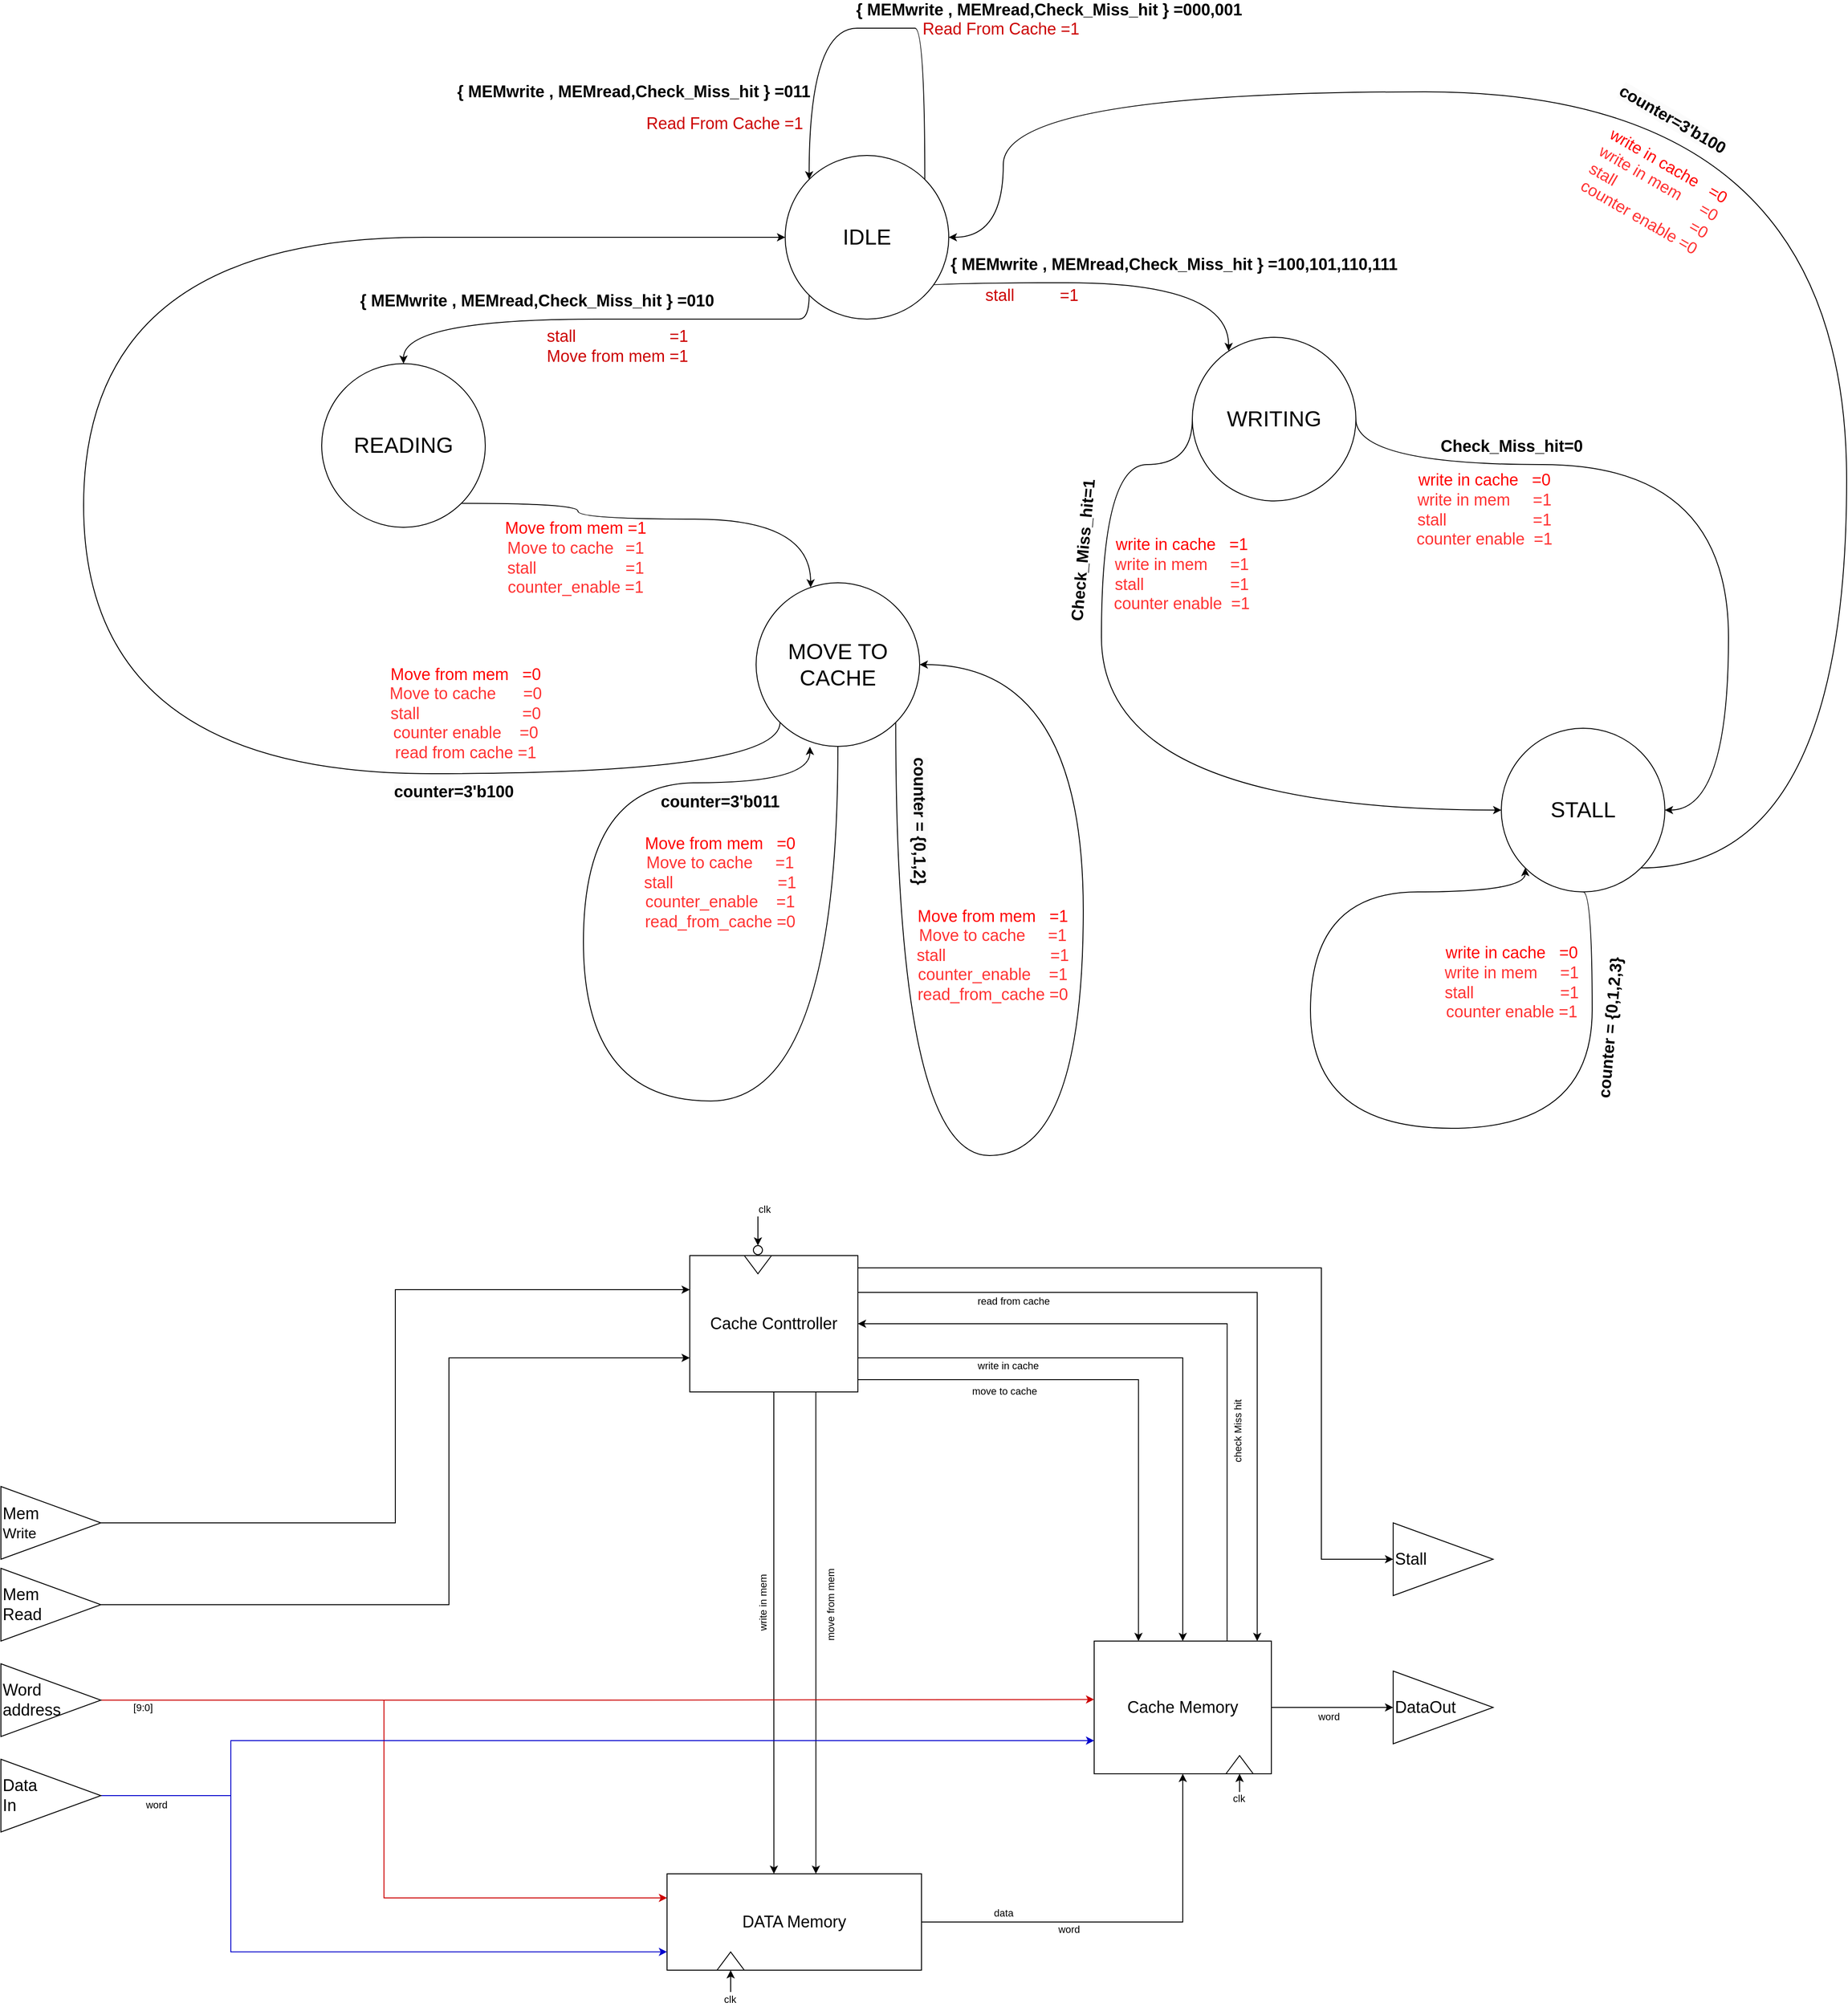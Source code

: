 <mxfile version="21.7.2" type="device">
  <diagram name="Page-1" id="LefBdM6WiPvveyOigxfl">
    <mxGraphModel dx="3130" dy="4372" grid="1" gridSize="10" guides="1" tooltips="1" connect="1" arrows="1" fold="1" page="1" pageScale="1" pageWidth="850" pageHeight="1100" math="0" shadow="0">
      <root>
        <mxCell id="0" />
        <mxCell id="1" parent="0" />
        <mxCell id="H-Z6jA3pW8PZsGEh_Skr-38" style="edgeStyle=orthogonalEdgeStyle;rounded=0;orthogonalLoop=1;jettySize=auto;html=1;entryX=0.42;entryY=0;entryDx=0;entryDy=0;entryPerimeter=0;" parent="1" source="2NwLGLV-bCFOCfCnMblr-1" target="2NwLGLV-bCFOCfCnMblr-2" edge="1">
          <mxGeometry relative="1" as="geometry">
            <Array as="points" />
          </mxGeometry>
        </mxCell>
        <mxCell id="H-Z6jA3pW8PZsGEh_Skr-39" value="write in mem" style="edgeLabel;html=1;align=center;verticalAlign=middle;resizable=0;points=[];rotation=-90;" parent="H-Z6jA3pW8PZsGEh_Skr-38" vertex="1" connectable="0">
          <mxGeometry x="-0.119" y="-4" relative="1" as="geometry">
            <mxPoint x="-8" y="-1" as="offset" />
          </mxGeometry>
        </mxCell>
        <mxCell id="H-Z6jA3pW8PZsGEh_Skr-40" style="edgeStyle=orthogonalEdgeStyle;rounded=0;orthogonalLoop=1;jettySize=auto;html=1;exitX=1;exitY=0.75;exitDx=0;exitDy=0;entryX=0.5;entryY=0;entryDx=0;entryDy=0;" parent="1" source="2NwLGLV-bCFOCfCnMblr-1" target="2NwLGLV-bCFOCfCnMblr-3" edge="1">
          <mxGeometry relative="1" as="geometry">
            <Array as="points">
              <mxPoint x="648" y="282" />
            </Array>
          </mxGeometry>
        </mxCell>
        <mxCell id="H-Z6jA3pW8PZsGEh_Skr-42" value="write in cache" style="edgeLabel;html=1;align=center;verticalAlign=middle;resizable=0;points=[];" parent="H-Z6jA3pW8PZsGEh_Skr-40" vertex="1" connectable="0">
          <mxGeometry x="-0.508" y="-2" relative="1" as="geometry">
            <mxPoint y="6" as="offset" />
          </mxGeometry>
        </mxCell>
        <mxCell id="H-Z6jA3pW8PZsGEh_Skr-44" style="edgeStyle=orthogonalEdgeStyle;rounded=0;orthogonalLoop=1;jettySize=auto;html=1;exitX=0.75;exitY=1;exitDx=0;exitDy=0;" parent="1" source="2NwLGLV-bCFOCfCnMblr-1" target="2NwLGLV-bCFOCfCnMblr-2" edge="1">
          <mxGeometry relative="1" as="geometry">
            <Array as="points">
              <mxPoint x="244" y="720" />
              <mxPoint x="244" y="720" />
            </Array>
          </mxGeometry>
        </mxCell>
        <mxCell id="H-Z6jA3pW8PZsGEh_Skr-45" value="move from mem" style="edgeLabel;html=1;align=center;verticalAlign=middle;resizable=0;points=[];rotation=-90;" parent="H-Z6jA3pW8PZsGEh_Skr-44" vertex="1" connectable="0">
          <mxGeometry x="-0.248" y="1" relative="1" as="geometry">
            <mxPoint x="15" y="35" as="offset" />
          </mxGeometry>
        </mxCell>
        <mxCell id="H-Z6jA3pW8PZsGEh_Skr-47" style="edgeStyle=orthogonalEdgeStyle;rounded=0;orthogonalLoop=1;jettySize=auto;html=1;exitX=1;exitY=0.91;exitDx=0;exitDy=0;exitPerimeter=0;entryX=0.25;entryY=0;entryDx=0;entryDy=0;" parent="1" source="2NwLGLV-bCFOCfCnMblr-1" target="2NwLGLV-bCFOCfCnMblr-3" edge="1">
          <mxGeometry relative="1" as="geometry" />
        </mxCell>
        <mxCell id="H-Z6jA3pW8PZsGEh_Skr-48" value="move to cache" style="edgeLabel;html=1;align=center;verticalAlign=middle;resizable=0;points=[];" parent="H-Z6jA3pW8PZsGEh_Skr-47" vertex="1" connectable="0">
          <mxGeometry x="-0.284" y="6" relative="1" as="geometry">
            <mxPoint x="-53" y="18" as="offset" />
          </mxGeometry>
        </mxCell>
        <mxCell id="H-Z6jA3pW8PZsGEh_Skr-51" style="edgeStyle=orthogonalEdgeStyle;rounded=0;orthogonalLoop=1;jettySize=auto;html=1;exitX=1;exitY=0.09;exitDx=0;exitDy=0;exitPerimeter=0;entryX=0;entryY=0.5;entryDx=0;entryDy=0;" parent="1" source="2NwLGLV-bCFOCfCnMblr-1" target="2NwLGLV-bCFOCfCnMblr-12" edge="1">
          <mxGeometry relative="1" as="geometry">
            <Array as="points">
              <mxPoint x="800" y="183" />
              <mxPoint x="800" y="504" />
            </Array>
          </mxGeometry>
        </mxCell>
        <mxCell id="H-Z6jA3pW8PZsGEh_Skr-52" style="edgeStyle=orthogonalEdgeStyle;rounded=0;orthogonalLoop=1;jettySize=auto;html=1;exitX=1;exitY=0.27;exitDx=0;exitDy=0;exitPerimeter=0;entryX=0.92;entryY=0;entryDx=0;entryDy=0;entryPerimeter=0;" parent="1" source="2NwLGLV-bCFOCfCnMblr-1" target="2NwLGLV-bCFOCfCnMblr-3" edge="1">
          <mxGeometry relative="1" as="geometry" />
        </mxCell>
        <mxCell id="H-Z6jA3pW8PZsGEh_Skr-53" value="read from cache" style="edgeLabel;html=1;align=center;verticalAlign=middle;resizable=0;points=[];" parent="H-Z6jA3pW8PZsGEh_Skr-52" vertex="1" connectable="0">
          <mxGeometry x="0.433" y="-2" relative="1" as="geometry">
            <mxPoint x="-267" y="-141" as="offset" />
          </mxGeometry>
        </mxCell>
        <mxCell id="2NwLGLV-bCFOCfCnMblr-1" value="&lt;font style=&quot;font-size: 18px;&quot;&gt;Cache Conttroller&lt;/font&gt;" style="rounded=0;whiteSpace=wrap;html=1;points=[[0,0,0,0,0],[0,0.25,0,0,0],[0,0.5,0,0,0],[0,0.75,0,0,0],[0,1,0,0,0],[0.25,0,0,0,0],[0.25,1,0,0,0],[0.5,0,0,0,0],[0.5,1,0,0,0],[0.75,0,0,0,0],[0.75,1,0,0,0],[1,0,0,0,0],[1,0.09,0,0,0],[1,0.18,0,0,0],[1,0.25,0,0,0],[1,0.27,0,0,0],[1,0.36,0,0,0],[1,0.45,0,0,0],[1,0.5,0,0,0],[1,0.55,0,0,0],[1,0.64,0,0,0],[1,0.73,0,0,0],[1,0.75,0,0,0],[1,0.82,0,0,0],[1,0.91,0,0,0],[1,1,0,0,0]];" parent="1" vertex="1">
          <mxGeometry x="105" y="170" width="185" height="150" as="geometry" />
        </mxCell>
        <mxCell id="H-Z6jA3pW8PZsGEh_Skr-56" style="edgeStyle=orthogonalEdgeStyle;rounded=0;orthogonalLoop=1;jettySize=auto;html=1;exitX=1;exitY=0.5;exitDx=0;exitDy=0;exitPerimeter=0;entryX=0.5;entryY=1;entryDx=0;entryDy=0;entryPerimeter=0;" parent="1" source="2NwLGLV-bCFOCfCnMblr-2" target="2NwLGLV-bCFOCfCnMblr-3" edge="1">
          <mxGeometry relative="1" as="geometry" />
        </mxCell>
        <mxCell id="H-Z6jA3pW8PZsGEh_Skr-57" value="data" style="edgeLabel;html=1;align=center;verticalAlign=middle;resizable=0;points=[];" parent="H-Z6jA3pW8PZsGEh_Skr-56" vertex="1" connectable="0">
          <mxGeometry x="-0.597" y="2" relative="1" as="geometry">
            <mxPoint x="-1" y="-8" as="offset" />
          </mxGeometry>
        </mxCell>
        <mxCell id="H-Z6jA3pW8PZsGEh_Skr-76" value="word" style="edgeLabel;html=1;align=center;verticalAlign=middle;resizable=0;points=[];" parent="H-Z6jA3pW8PZsGEh_Skr-56" vertex="1" connectable="0">
          <mxGeometry x="-0.283" y="-3" relative="1" as="geometry">
            <mxPoint y="5" as="offset" />
          </mxGeometry>
        </mxCell>
        <mxCell id="2NwLGLV-bCFOCfCnMblr-2" value="&lt;font style=&quot;font-size: 18px;&quot;&gt;DATA Memory&lt;/font&gt;" style="rounded=0;whiteSpace=wrap;html=1;points=[[0,0,0,0,0],[0,0.06,0,0,0],[0,0.13,0,0,0],[0,0.19,0,0,0],[0,0.25,0,0,0],[0,0.31,0,0,0],[0,0.38,0,0,0],[0,0.44,0,0,0],[0,0.5,0,0,0],[0,0.56,0,0,0],[0,0.63,0,0,0],[0,0.69,0,0,0],[0,0.75,0,0,0],[0,0.81,0,0,0],[0,0.88,0,0,0],[0,0.94,0,0,0],[0,1,0,0,0],[0.09,0,0,0,0],[0.18,0,0,0,0],[0.25,0,0,0,0],[0.25,1,0,0,0],[0.27,0,0,0,0],[0.36,0,0,0,0],[0.45,0,0,0,0],[0.5,0,0,0,0],[0.5,1,0,0,0],[0.55,0,0,0,0],[0.64,0,0,0,0],[0.73,0,0,0,0],[0.75,0,0,0,0],[0.75,1,0,0,0],[0.82,0,0,0,0],[0.91,0,0,0,0],[1,0,0,0,0],[1,0.25,0,0,0],[1,0.5,0,0,0],[1,0.75,0,0,0],[1,1,0,0,0]];" parent="1" vertex="1">
          <mxGeometry x="80" y="850" width="280" height="106" as="geometry" />
        </mxCell>
        <mxCell id="2NwLGLV-bCFOCfCnMblr-33" style="edgeStyle=orthogonalEdgeStyle;rounded=0;orthogonalLoop=1;jettySize=auto;html=1;exitX=1;exitY=0.5;exitDx=0;exitDy=0;entryX=0;entryY=0.5;entryDx=0;entryDy=0;" parent="1" source="2NwLGLV-bCFOCfCnMblr-3" target="2NwLGLV-bCFOCfCnMblr-13" edge="1">
          <mxGeometry relative="1" as="geometry" />
        </mxCell>
        <mxCell id="T7WDUp6mdDWkj8Ut7TM1-8" value="word" style="edgeLabel;html=1;align=center;verticalAlign=middle;resizable=0;points=[];" parent="2NwLGLV-bCFOCfCnMblr-33" vertex="1" connectable="0">
          <mxGeometry x="-0.489" y="-6" relative="1" as="geometry">
            <mxPoint x="29" y="4" as="offset" />
          </mxGeometry>
        </mxCell>
        <mxCell id="H-Z6jA3pW8PZsGEh_Skr-36" style="edgeStyle=orthogonalEdgeStyle;rounded=0;orthogonalLoop=1;jettySize=auto;html=1;exitX=0.75;exitY=0;exitDx=0;exitDy=0;entryX=1;entryY=0.5;entryDx=0;entryDy=0;" parent="1" source="2NwLGLV-bCFOCfCnMblr-3" target="2NwLGLV-bCFOCfCnMblr-1" edge="1">
          <mxGeometry relative="1" as="geometry" />
        </mxCell>
        <mxCell id="H-Z6jA3pW8PZsGEh_Skr-37" value="check Miss hit" style="edgeLabel;html=1;align=center;verticalAlign=middle;resizable=0;points=[];rotation=-90;" parent="H-Z6jA3pW8PZsGEh_Skr-36" vertex="1" connectable="0">
          <mxGeometry x="-0.393" relative="1" as="geometry">
            <mxPoint x="11" y="-1" as="offset" />
          </mxGeometry>
        </mxCell>
        <mxCell id="2NwLGLV-bCFOCfCnMblr-3" value="&lt;font style=&quot;font-size: 18px;&quot;&gt;Cache Memory&lt;/font&gt;" style="rounded=0;whiteSpace=wrap;html=1;points=[[0,0,0,0,0],[0,0.06,0,0,0],[0,0.13,0,0,0],[0,0.19,0,0,0],[0,0.25,0,0,0],[0,0.31,0,0,0],[0,0.38,0,0,0],[0,0.44,0,0,0],[0,0.5,0,0,0],[0,0.56,0,0,0],[0,0.63,0,0,0],[0,0.69,0,0,0],[0,0.75,0,0,0],[0,0.81,0,0,0],[0,0.88,0,0,0],[0,0.94,0,0,0],[0,1,0,0,0],[0.08,0,0,0,0],[0.17,0,0,0,0],[0.25,0,0,0,0],[0.25,1,0,0,0],[0.33,0,0,0,0],[0.42,0,0,0,0],[0.5,0,0,0,0],[0.5,1,0,0,0],[0.58,0,0,0,0],[0.67,0,0,0,0],[0.75,0,0,0,0],[0.75,1,0,0,0],[0.83,0,0,0,0],[0.92,0,0,0,0],[1,0,0,0,0],[1,0.25,0,0,0],[1,0.5,0,0,0],[1,0.75,0,0,0],[1,1,0,0,0]];" parent="1" vertex="1">
          <mxGeometry x="550" y="594" width="195" height="146" as="geometry" />
        </mxCell>
        <mxCell id="H-Z6jA3pW8PZsGEh_Skr-55" style="edgeStyle=orthogonalEdgeStyle;rounded=0;orthogonalLoop=1;jettySize=auto;html=1;entryX=0;entryY=0.44;entryDx=0;entryDy=0;entryPerimeter=0;fillColor=#f8cecc;strokeColor=#CC0000;" parent="1" source="2NwLGLV-bCFOCfCnMblr-6" target="2NwLGLV-bCFOCfCnMblr-3" edge="1">
          <mxGeometry relative="1" as="geometry" />
        </mxCell>
        <mxCell id="H-Z6jA3pW8PZsGEh_Skr-61" style="edgeStyle=orthogonalEdgeStyle;rounded=0;orthogonalLoop=1;jettySize=auto;html=1;exitX=1;exitY=0.5;exitDx=0;exitDy=0;entryX=0;entryY=0.25;entryDx=0;entryDy=0;entryPerimeter=0;fillColor=#f8cecc;strokeColor=#CC0000;" parent="1" source="2NwLGLV-bCFOCfCnMblr-6" target="2NwLGLV-bCFOCfCnMblr-2" edge="1">
          <mxGeometry relative="1" as="geometry" />
        </mxCell>
        <mxCell id="H-Z6jA3pW8PZsGEh_Skr-78" value="[9:0]" style="edgeLabel;html=1;align=center;verticalAlign=middle;resizable=0;points=[];" parent="H-Z6jA3pW8PZsGEh_Skr-61" vertex="1" connectable="0">
          <mxGeometry x="-0.891" y="-6" relative="1" as="geometry">
            <mxPoint y="2" as="offset" />
          </mxGeometry>
        </mxCell>
        <mxCell id="2NwLGLV-bCFOCfCnMblr-6" value="&lt;font style=&quot;font-size: 18px;&quot;&gt;Word&amp;nbsp;&lt;br&gt;address&lt;/font&gt;" style="triangle;whiteSpace=wrap;html=1;align=left;" parent="1" vertex="1">
          <mxGeometry x="-653" y="619" width="110" height="80" as="geometry" />
        </mxCell>
        <mxCell id="H-Z6jA3pW8PZsGEh_Skr-41" style="edgeStyle=orthogonalEdgeStyle;rounded=0;orthogonalLoop=1;jettySize=auto;html=1;exitX=1;exitY=0.5;exitDx=0;exitDy=0;entryX=0;entryY=0.75;entryDx=0;entryDy=0;" parent="1" source="2NwLGLV-bCFOCfCnMblr-8" target="2NwLGLV-bCFOCfCnMblr-1" edge="1">
          <mxGeometry relative="1" as="geometry">
            <Array as="points">
              <mxPoint x="-160" y="554" />
              <mxPoint x="-160" y="282" />
            </Array>
          </mxGeometry>
        </mxCell>
        <mxCell id="2NwLGLV-bCFOCfCnMblr-8" value="&lt;font style=&quot;font-size: 18px;&quot;&gt;Mem&amp;nbsp;&lt;br&gt;Read&lt;/font&gt;" style="triangle;whiteSpace=wrap;html=1;align=left;" parent="1" vertex="1">
          <mxGeometry x="-653" y="514" width="110" height="80" as="geometry" />
        </mxCell>
        <mxCell id="2NwLGLV-bCFOCfCnMblr-14" style="edgeStyle=orthogonalEdgeStyle;rounded=0;orthogonalLoop=1;jettySize=auto;html=1;exitX=1;exitY=0.5;exitDx=0;exitDy=0;entryX=0;entryY=0.25;entryDx=0;entryDy=0;" parent="1" source="2NwLGLV-bCFOCfCnMblr-9" target="2NwLGLV-bCFOCfCnMblr-1" edge="1">
          <mxGeometry relative="1" as="geometry" />
        </mxCell>
        <mxCell id="2NwLGLV-bCFOCfCnMblr-9" value="&lt;div style=&quot;&quot;&gt;&lt;span style=&quot;background-color: initial;&quot;&gt;&lt;font style=&quot;font-size: 18px;&quot;&gt;Mem&lt;/font&gt;&lt;/span&gt;&lt;/div&gt;&lt;div style=&quot;&quot;&gt;&lt;span style=&quot;background-color: initial;&quot;&gt;&lt;font size=&quot;3&quot;&gt;Write&lt;/font&gt;&lt;/span&gt;&lt;/div&gt;" style="triangle;whiteSpace=wrap;html=1;align=left;" parent="1" vertex="1">
          <mxGeometry x="-653" y="424" width="110" height="80" as="geometry" />
        </mxCell>
        <mxCell id="H-Z6jA3pW8PZsGEh_Skr-58" style="edgeStyle=orthogonalEdgeStyle;rounded=0;orthogonalLoop=1;jettySize=auto;html=1;entryX=0;entryY=0.75;entryDx=0;entryDy=0;entryPerimeter=0;fillColor=#dae8fc;strokeColor=#0000CC;" parent="1" source="2NwLGLV-bCFOCfCnMblr-11" target="2NwLGLV-bCFOCfCnMblr-3" edge="1">
          <mxGeometry relative="1" as="geometry">
            <Array as="points">
              <mxPoint x="-400" y="764" />
              <mxPoint x="-400" y="704" />
            </Array>
          </mxGeometry>
        </mxCell>
        <mxCell id="H-Z6jA3pW8PZsGEh_Skr-62" style="edgeStyle=orthogonalEdgeStyle;rounded=0;orthogonalLoop=1;jettySize=auto;html=1;entryX=0;entryY=0.81;entryDx=0;entryDy=0;entryPerimeter=0;fillColor=#dae8fc;strokeColor=#0000CC;" parent="1" source="2NwLGLV-bCFOCfCnMblr-11" target="2NwLGLV-bCFOCfCnMblr-2" edge="1">
          <mxGeometry relative="1" as="geometry">
            <Array as="points">
              <mxPoint x="-400" y="764" />
              <mxPoint x="-400" y="936" />
            </Array>
          </mxGeometry>
        </mxCell>
        <mxCell id="H-Z6jA3pW8PZsGEh_Skr-77" value="word" style="edgeLabel;html=1;align=center;verticalAlign=middle;resizable=0;points=[];" parent="H-Z6jA3pW8PZsGEh_Skr-62" vertex="1" connectable="0">
          <mxGeometry x="-0.848" y="-1" relative="1" as="geometry">
            <mxPoint y="9" as="offset" />
          </mxGeometry>
        </mxCell>
        <mxCell id="2NwLGLV-bCFOCfCnMblr-11" value="&lt;font style=&quot;font-size: 18px;&quot;&gt;Data&amp;nbsp;&lt;br&gt;In&lt;/font&gt;" style="triangle;whiteSpace=wrap;html=1;align=left;" parent="1" vertex="1">
          <mxGeometry x="-653" y="724" width="110" height="80" as="geometry" />
        </mxCell>
        <mxCell id="2NwLGLV-bCFOCfCnMblr-12" value="&lt;font style=&quot;font-size: 18px;&quot;&gt;Stall&lt;/font&gt;" style="triangle;whiteSpace=wrap;html=1;align=left;" parent="1" vertex="1">
          <mxGeometry x="879" y="464" width="110" height="80" as="geometry" />
        </mxCell>
        <mxCell id="2NwLGLV-bCFOCfCnMblr-13" value="&lt;font style=&quot;font-size: 18px;&quot;&gt;DataOut&lt;/font&gt;" style="triangle;whiteSpace=wrap;html=1;align=left;" parent="1" vertex="1">
          <mxGeometry x="879" y="627" width="110" height="80" as="geometry" />
        </mxCell>
        <mxCell id="T7WDUp6mdDWkj8Ut7TM1-23" style="edgeStyle=orthogonalEdgeStyle;rounded=0;orthogonalLoop=1;jettySize=auto;html=1;exitX=0;exitY=1;exitDx=0;exitDy=0;entryX=0.5;entryY=0;entryDx=0;entryDy=0;curved=1;" parent="1" source="T7WDUp6mdDWkj8Ut7TM1-10" target="T7WDUp6mdDWkj8Ut7TM1-22" edge="1">
          <mxGeometry relative="1" as="geometry">
            <Array as="points">
              <mxPoint x="214" y="-860" />
              <mxPoint x="-82" y="-860" />
            </Array>
          </mxGeometry>
        </mxCell>
        <mxCell id="T7WDUp6mdDWkj8Ut7TM1-25" value="&lt;b style=&quot;border-color: var(--border-color); font-size: 18px;&quot;&gt;{ MEMwrite , MEMread,Check_Miss_hit } =010&amp;nbsp;&lt;/b&gt;" style="edgeLabel;html=1;align=center;verticalAlign=middle;resizable=0;points=[];" parent="T7WDUp6mdDWkj8Ut7TM1-23" vertex="1" connectable="0">
          <mxGeometry x="-0.219" y="-4" relative="1" as="geometry">
            <mxPoint x="-121" y="-16" as="offset" />
          </mxGeometry>
        </mxCell>
        <mxCell id="wWofYQ27dp7L5zLPQfvd-6" value="&lt;font style=&quot;font-size: 18px;&quot; color=&quot;#cc0000&quot;&gt;&lt;font style=&quot;font-size: 18px;&quot;&gt;stall&lt;span style=&quot;border-color: var(--border-color);&quot;&gt;&lt;span style=&quot;&quot;&gt;&amp;nbsp;&lt;span style=&quot;white-space: pre;&quot;&gt;&#x9;&lt;span style=&quot;white-space: pre;&quot;&gt;&#x9;&lt;/span&gt;&lt;/span&gt;&amp;nbsp;&lt;/span&gt;&lt;/span&gt;&lt;span style=&quot;border-color: var(--border-color);&quot;&gt;&lt;span style=&quot;&quot;&gt;&amp;nbsp;&amp;nbsp;&amp;nbsp;&amp;nbsp;&lt;/span&gt;&lt;/span&gt;&lt;span style=&quot;border-color: var(--border-color);&quot;&gt;&lt;span style=&quot;&quot;&gt;&amp;nbsp;&amp;nbsp;&amp;nbsp;&amp;nbsp;&lt;/span&gt;&lt;/span&gt;&amp;nbsp; =1&lt;br&gt;&lt;/font&gt;Move from mem =1&lt;/font&gt;" style="edgeLabel;html=1;align=center;verticalAlign=middle;resizable=0;points=[];" vertex="1" connectable="0" parent="T7WDUp6mdDWkj8Ut7TM1-23">
          <mxGeometry x="-0.025" y="3" relative="1" as="geometry">
            <mxPoint x="16" y="27" as="offset" />
          </mxGeometry>
        </mxCell>
        <mxCell id="T7WDUp6mdDWkj8Ut7TM1-24" style="edgeStyle=orthogonalEdgeStyle;rounded=0;orthogonalLoop=1;jettySize=auto;html=1;exitX=1;exitY=1;exitDx=0;exitDy=0;curved=1;" parent="1" source="T7WDUp6mdDWkj8Ut7TM1-10" target="T7WDUp6mdDWkj8Ut7TM1-18" edge="1">
          <mxGeometry relative="1" as="geometry">
            <Array as="points">
              <mxPoint x="342" y="-900" />
              <mxPoint x="698" y="-900" />
            </Array>
          </mxGeometry>
        </mxCell>
        <mxCell id="T7WDUp6mdDWkj8Ut7TM1-26" value="&lt;b style=&quot;border-color: var(--border-color); font-size: 18px;&quot;&gt;{ MEMwrite , MEMread,Check_Miss_hit } =100,101,110,111&amp;nbsp;&lt;/b&gt;" style="edgeLabel;html=1;align=center;verticalAlign=middle;resizable=0;points=[];" parent="T7WDUp6mdDWkj8Ut7TM1-24" vertex="1" connectable="0">
          <mxGeometry x="-0.739" y="2" relative="1" as="geometry">
            <mxPoint x="272" y="-18" as="offset" />
          </mxGeometry>
        </mxCell>
        <mxCell id="wWofYQ27dp7L5zLPQfvd-7" value="&lt;font style=&quot;border-color: var(--border-color); color: rgb(204, 0, 0); font-size: 18px;&quot;&gt;stall&lt;span style=&quot;border-color: var(--border-color);&quot;&gt;&lt;/span&gt;&lt;span style=&quot;border-color: var(--border-color);&quot;&gt;&lt;span style=&quot;border-color: var(--border-color);&quot;&gt;&amp;nbsp;&amp;nbsp;&amp;nbsp;&amp;nbsp;&lt;/span&gt;&lt;/span&gt;&lt;span style=&quot;border-color: var(--border-color);&quot;&gt;&lt;span style=&quot;border-color: var(--border-color);&quot;&gt;&amp;nbsp;&amp;nbsp;&amp;nbsp;&amp;nbsp;&lt;/span&gt;&lt;/span&gt;&amp;nbsp; =1&lt;br style=&quot;border-color: var(--border-color);&quot;&gt;&lt;/font&gt;" style="edgeLabel;html=1;align=center;verticalAlign=middle;resizable=0;points=[];" vertex="1" connectable="0" parent="T7WDUp6mdDWkj8Ut7TM1-24">
          <mxGeometry x="-0.295" y="-1" relative="1" as="geometry">
            <mxPoint x="9" y="13" as="offset" />
          </mxGeometry>
        </mxCell>
        <mxCell id="T7WDUp6mdDWkj8Ut7TM1-10" value="&lt;font style=&quot;font-size: 24px;&quot;&gt;IDLE&lt;/font&gt;" style="ellipse;whiteSpace=wrap;html=1;aspect=fixed;" parent="1" vertex="1">
          <mxGeometry x="210" y="-1040" width="180" height="180" as="geometry" />
        </mxCell>
        <mxCell id="H-Z6jA3pW8PZsGEh_Skr-22" style="edgeStyle=orthogonalEdgeStyle;rounded=0;orthogonalLoop=1;jettySize=auto;html=1;exitX=0;exitY=0.5;exitDx=0;exitDy=0;entryX=0;entryY=0.5;entryDx=0;entryDy=0;curved=1;" parent="1" source="T7WDUp6mdDWkj8Ut7TM1-18" target="H-Z6jA3pW8PZsGEh_Skr-21" edge="1">
          <mxGeometry relative="1" as="geometry">
            <Array as="points">
              <mxPoint x="658" y="-700" />
              <mxPoint x="558" y="-700" />
              <mxPoint x="558" y="-320" />
            </Array>
          </mxGeometry>
        </mxCell>
        <mxCell id="H-Z6jA3pW8PZsGEh_Skr-26" value="&lt;b style=&quot;border-color: var(--border-color); font-size: 18px;&quot;&gt;Check_Miss_hit=1&lt;/b&gt;" style="edgeLabel;html=1;align=center;verticalAlign=middle;resizable=0;points=[];rotation=-85;" parent="H-Z6jA3pW8PZsGEh_Skr-22" vertex="1" connectable="0">
          <mxGeometry x="-0.661" y="11" relative="1" as="geometry">
            <mxPoint x="-31" y="80" as="offset" />
          </mxGeometry>
        </mxCell>
        <mxCell id="H-Z6jA3pW8PZsGEh_Skr-27" value="&lt;font style=&quot;border-color: var(--border-color); font-size: 18px;&quot; color=&quot;#ff0000&quot;&gt;write in cache&amp;nbsp; &amp;nbsp;=1&lt;br&gt;&lt;/font&gt;&lt;font style=&quot;border-color: var(--border-color); font-size: 18px;&quot; color=&quot;#ff3333&quot;&gt;write in mem&amp;nbsp; &amp;nbsp; &amp;nbsp;=1&lt;br style=&quot;border-color: var(--border-color);&quot;&gt;stall&lt;span style=&quot;border-color: var(--border-color);&quot;&gt;&lt;/span&gt;&lt;span style=&quot;border-color: var(--border-color);&quot;&gt;&lt;span style=&quot;border-color: var(--border-color);&quot;&gt;&amp;nbsp;&amp;nbsp;&amp;nbsp;&amp;nbsp;&lt;/span&gt;&lt;/span&gt;&lt;span style=&quot;border-color: var(--border-color);&quot;&gt;&lt;span style=&quot;border-color: var(--border-color);&quot;&gt;&amp;nbsp;&amp;nbsp;&amp;nbsp;&amp;nbsp;&lt;/span&gt;&lt;/span&gt;&amp;nbsp;&amp;nbsp;&lt;span style=&quot;border-color: var(--border-color);&quot;&gt;&lt;span style=&quot;border-color: var(--border-color);&quot;&gt;&amp;nbsp;&amp;nbsp;&amp;nbsp;&amp;nbsp;&lt;/span&gt;&lt;/span&gt;&amp;nbsp; &amp;nbsp; &amp;nbsp;=1&lt;br&gt;counter enable&amp;nbsp; =1&lt;br&gt;&lt;/font&gt;" style="edgeLabel;html=1;align=center;verticalAlign=middle;resizable=0;points=[];" parent="H-Z6jA3pW8PZsGEh_Skr-22" vertex="1" connectable="0">
          <mxGeometry x="-0.367" y="-5" relative="1" as="geometry">
            <mxPoint x="93" y="-36" as="offset" />
          </mxGeometry>
        </mxCell>
        <mxCell id="H-Z6jA3pW8PZsGEh_Skr-23" style="edgeStyle=orthogonalEdgeStyle;rounded=0;orthogonalLoop=1;jettySize=auto;html=1;exitX=1;exitY=0.5;exitDx=0;exitDy=0;entryX=1;entryY=0.5;entryDx=0;entryDy=0;curved=1;" parent="1" source="T7WDUp6mdDWkj8Ut7TM1-18" target="H-Z6jA3pW8PZsGEh_Skr-21" edge="1">
          <mxGeometry relative="1" as="geometry">
            <Array as="points">
              <mxPoint x="838" y="-700" />
              <mxPoint x="1248" y="-700" />
              <mxPoint x="1248" y="-320" />
            </Array>
          </mxGeometry>
        </mxCell>
        <mxCell id="H-Z6jA3pW8PZsGEh_Skr-28" value="&lt;font style=&quot;border-color: var(--border-color); font-size: 18px;&quot; color=&quot;#ff0000&quot;&gt;write in cache&amp;nbsp; &amp;nbsp;=0&lt;br style=&quot;border-color: var(--border-color);&quot;&gt;&lt;/font&gt;&lt;font style=&quot;border-color: var(--border-color); font-size: 18px;&quot; color=&quot;#ff3333&quot;&gt;write in mem&amp;nbsp; &amp;nbsp; &amp;nbsp;=1&lt;br style=&quot;border-color: var(--border-color);&quot;&gt;stall&lt;span style=&quot;border-color: var(--border-color);&quot;&gt;&lt;span style=&quot;border-color: var(--border-color);&quot;&gt;&amp;nbsp;&amp;nbsp;&amp;nbsp;&amp;nbsp;&lt;/span&gt;&lt;/span&gt;&lt;span style=&quot;border-color: var(--border-color);&quot;&gt;&lt;span style=&quot;border-color: var(--border-color);&quot;&gt;&amp;nbsp;&amp;nbsp;&amp;nbsp;&amp;nbsp;&lt;/span&gt;&lt;/span&gt;&amp;nbsp;&amp;nbsp;&lt;span style=&quot;border-color: var(--border-color);&quot;&gt;&lt;span style=&quot;border-color: var(--border-color);&quot;&gt;&amp;nbsp;&amp;nbsp;&amp;nbsp;&amp;nbsp;&lt;/span&gt;&lt;/span&gt;&amp;nbsp; &amp;nbsp; &amp;nbsp;=1&lt;br&gt;counter enable&amp;nbsp; =1&lt;br&gt;&lt;/font&gt;" style="edgeLabel;html=1;align=center;verticalAlign=middle;resizable=0;points=[];rotation=0;" parent="H-Z6jA3pW8PZsGEh_Skr-23" vertex="1" connectable="0">
          <mxGeometry x="-0.22" y="-13" relative="1" as="geometry">
            <mxPoint x="-164" y="37" as="offset" />
          </mxGeometry>
        </mxCell>
        <mxCell id="H-Z6jA3pW8PZsGEh_Skr-29" value="&lt;b style=&quot;border-color: var(--border-color); font-size: 18px;&quot;&gt;Check_Miss_hit=0&lt;/b&gt;" style="edgeLabel;html=1;align=center;verticalAlign=middle;resizable=0;points=[];" parent="H-Z6jA3pW8PZsGEh_Skr-23" vertex="1" connectable="0">
          <mxGeometry x="-0.29" y="-5" relative="1" as="geometry">
            <mxPoint x="-102" y="-25" as="offset" />
          </mxGeometry>
        </mxCell>
        <mxCell id="T7WDUp6mdDWkj8Ut7TM1-18" value="&lt;font style=&quot;font-size: 24px;&quot;&gt;WRITING&lt;br&gt;&lt;/font&gt;" style="ellipse;whiteSpace=wrap;html=1;aspect=fixed;" parent="1" vertex="1">
          <mxGeometry x="658" y="-840" width="180" height="180" as="geometry" />
        </mxCell>
        <mxCell id="H-Z6jA3pW8PZsGEh_Skr-7" style="edgeStyle=orthogonalEdgeStyle;rounded=0;orthogonalLoop=1;jettySize=auto;html=1;exitX=0;exitY=1;exitDx=0;exitDy=0;entryX=0;entryY=0.5;entryDx=0;entryDy=0;curved=1;" parent="1" source="T7WDUp6mdDWkj8Ut7TM1-21" target="T7WDUp6mdDWkj8Ut7TM1-10" edge="1">
          <mxGeometry relative="1" as="geometry">
            <mxPoint x="-458.36" y="-213.64" as="targetPoint" />
            <Array as="points">
              <mxPoint x="204" y="-360" />
              <mxPoint x="-562" y="-360" />
              <mxPoint x="-562" y="-950" />
              <mxPoint x="188" y="-950" />
            </Array>
          </mxGeometry>
        </mxCell>
        <mxCell id="H-Z6jA3pW8PZsGEh_Skr-13" value="&lt;b style=&quot;border-color: var(--border-color); font-size: 18px; background-color: rgb(251, 251, 251);&quot;&gt;counter=3&#39;b100&lt;/b&gt;" style="edgeLabel;html=1;align=center;verticalAlign=middle;resizable=0;points=[];" parent="H-Z6jA3pW8PZsGEh_Skr-7" vertex="1" connectable="0">
          <mxGeometry x="-0.349" relative="1" as="geometry">
            <mxPoint x="295" y="20" as="offset" />
          </mxGeometry>
        </mxCell>
        <mxCell id="H-Z6jA3pW8PZsGEh_Skr-16" value="&lt;font style=&quot;border-color: var(--border-color); font-size: 18px;&quot; color=&quot;#ff0000&quot;&gt;Move from mem&amp;nbsp; &amp;nbsp;=0&lt;br style=&quot;border-color: var(--border-color);&quot;&gt;&lt;/font&gt;&lt;font style=&quot;border-color: var(--border-color); font-size: 18px;&quot; color=&quot;#ff3333&quot;&gt;Move to cache&lt;span style=&quot;white-space: pre;&quot;&gt;&amp;nbsp;&amp;nbsp;&amp;nbsp;  &amp;nbsp;&lt;/span&gt;=0&lt;br style=&quot;border-color: var(--border-color);&quot;&gt;stall&lt;span style=&quot;border-color: var(--border-color);&quot;&gt;&lt;span style=&quot;white-space: pre;&quot;&gt;&amp;nbsp;&amp;nbsp;&amp;nbsp;&amp;nbsp;&lt;/span&gt;&lt;/span&gt;&lt;span style=&quot;border-color: var(--border-color);&quot;&gt;&lt;span style=&quot;white-space: pre;&quot;&gt;&amp;nbsp;&amp;nbsp;&amp;nbsp;&amp;nbsp;&lt;/span&gt;&lt;/span&gt;&lt;span style=&quot;border-color: var(--border-color);&quot;&gt;&lt;span style=&quot;white-space: pre;&quot;&gt;&amp;nbsp;&amp;nbsp;&amp;nbsp;&amp;nbsp;&lt;/span&gt;&lt;/span&gt;&amp;nbsp; &lt;span style=&quot;white-space: pre;&quot;&gt;&#x9;&lt;/span&gt;&amp;nbsp; &amp;nbsp; &amp;nbsp;=0&lt;br style=&quot;border-color: var(--border-color);&quot;&gt;counter enable&amp;nbsp; &amp;nbsp; =0&lt;br&gt;read from cache =1&lt;br&gt;&lt;/font&gt;" style="edgeLabel;html=1;align=center;verticalAlign=middle;resizable=0;points=[];" parent="H-Z6jA3pW8PZsGEh_Skr-7" vertex="1" connectable="0">
          <mxGeometry x="0.055" y="-4" relative="1" as="geometry">
            <mxPoint x="416" y="263" as="offset" />
          </mxGeometry>
        </mxCell>
        <mxCell id="H-Z6jA3pW8PZsGEh_Skr-9" style="edgeStyle=orthogonalEdgeStyle;rounded=0;orthogonalLoop=1;jettySize=auto;html=1;exitX=1;exitY=1;exitDx=0;exitDy=0;entryX=1;entryY=0.5;entryDx=0;entryDy=0;curved=1;" parent="1" source="T7WDUp6mdDWkj8Ut7TM1-21" target="T7WDUp6mdDWkj8Ut7TM1-21" edge="1">
          <mxGeometry relative="1" as="geometry">
            <mxPoint x="-522" y="-60" as="targetPoint" />
            <Array as="points">
              <mxPoint x="332" y="60" />
              <mxPoint x="538" y="60" />
              <mxPoint x="538" y="-480" />
            </Array>
          </mxGeometry>
        </mxCell>
        <mxCell id="H-Z6jA3pW8PZsGEh_Skr-15" value="&lt;span style=&quot;border-color: var(--border-color); font-size: 18px; background-color: rgb(251, 251, 251);&quot;&gt;&lt;b&gt;counter = {0,1,2}&lt;/b&gt;&lt;/span&gt;" style="edgeLabel;html=1;align=center;verticalAlign=middle;resizable=0;points=[];rotation=90;" parent="H-Z6jA3pW8PZsGEh_Skr-9" vertex="1" connectable="0">
          <mxGeometry x="0.076" y="6" relative="1" as="geometry">
            <mxPoint x="-174" y="-297" as="offset" />
          </mxGeometry>
        </mxCell>
        <mxCell id="H-Z6jA3pW8PZsGEh_Skr-18" value="&lt;font style=&quot;border-color: var(--border-color); font-size: 18px;&quot; color=&quot;#ff0000&quot;&gt;Move from mem&amp;nbsp; &amp;nbsp;=1&lt;br style=&quot;border-color: var(--border-color);&quot;&gt;&lt;/font&gt;&lt;font style=&quot;border-color: var(--border-color); font-size: 18px;&quot; color=&quot;#ff3333&quot;&gt;Move to cache&amp;nbsp;&amp;nbsp;&amp;nbsp;  &amp;nbsp;=1&lt;br style=&quot;border-color: var(--border-color);&quot;&gt;stall&lt;span style=&quot;border-color: var(--border-color);&quot;&gt;&lt;span style=&quot;border-color: var(--border-color);&quot;&gt;&amp;nbsp;&amp;nbsp;&amp;nbsp;&amp;nbsp;&lt;/span&gt;&lt;/span&gt;&lt;span style=&quot;border-color: var(--border-color);&quot;&gt;&lt;span style=&quot;border-color: var(--border-color);&quot;&gt;&amp;nbsp;&amp;nbsp;&amp;nbsp;&amp;nbsp;&lt;/span&gt;&lt;/span&gt;&lt;span style=&quot;border-color: var(--border-color);&quot;&gt;&lt;span style=&quot;border-color: var(--border-color);&quot;&gt;&amp;nbsp;&amp;nbsp;&amp;nbsp;&amp;nbsp;&lt;/span&gt;&lt;/span&gt;&amp;nbsp;&amp;nbsp;&lt;span style=&quot;border-color: var(--border-color);&quot;&gt;&lt;span style=&quot;white-space: pre;&quot;&gt;&amp;nbsp;&amp;nbsp;&amp;nbsp;&amp;nbsp;&lt;/span&gt;&lt;/span&gt;&amp;nbsp; &amp;nbsp; &amp;nbsp;=1&lt;br style=&quot;border-color: var(--border-color);&quot;&gt;counter_enable&amp;nbsp; &amp;nbsp; =1&lt;br style=&quot;border-color: var(--border-color);&quot;&gt;read_from_cache =0&lt;/font&gt;" style="edgeLabel;html=1;align=center;verticalAlign=middle;resizable=0;points=[];rotation=0;" parent="H-Z6jA3pW8PZsGEh_Skr-9" vertex="1" connectable="0">
          <mxGeometry x="-0.276" y="-68" relative="1" as="geometry">
            <mxPoint x="75" y="-288" as="offset" />
          </mxGeometry>
        </mxCell>
        <mxCell id="H-Z6jA3pW8PZsGEh_Skr-10" style="edgeStyle=orthogonalEdgeStyle;rounded=0;orthogonalLoop=1;jettySize=auto;html=1;exitX=0.5;exitY=1;exitDx=0;exitDy=0;entryX=0.329;entryY=1.002;entryDx=0;entryDy=0;curved=1;entryPerimeter=0;" parent="1" source="T7WDUp6mdDWkj8Ut7TM1-21" target="T7WDUp6mdDWkj8Ut7TM1-21" edge="1">
          <mxGeometry relative="1" as="geometry">
            <mxPoint x="-432" y="-150" as="targetPoint" />
            <Array as="points">
              <mxPoint x="268" />
              <mxPoint x="-12" />
              <mxPoint x="-12" y="-350" />
              <mxPoint x="237" y="-350" />
            </Array>
          </mxGeometry>
        </mxCell>
        <mxCell id="H-Z6jA3pW8PZsGEh_Skr-14" value="&lt;b style=&quot;border-color: var(--border-color); font-size: 18px; background-color: rgb(251, 251, 251);&quot;&gt;counter=3&#39;b011&lt;/b&gt;" style="edgeLabel;html=1;align=center;verticalAlign=middle;resizable=0;points=[];" parent="H-Z6jA3pW8PZsGEh_Skr-10" vertex="1" connectable="0">
          <mxGeometry x="0.136" y="-4" relative="1" as="geometry">
            <mxPoint x="146" y="-256" as="offset" />
          </mxGeometry>
        </mxCell>
        <mxCell id="H-Z6jA3pW8PZsGEh_Skr-17" value="&lt;font style=&quot;border-color: var(--border-color); font-size: 18px;&quot; color=&quot;#ff0000&quot;&gt;Move from mem&amp;nbsp; &amp;nbsp;=0&lt;br style=&quot;border-color: var(--border-color);&quot;&gt;&lt;/font&gt;&lt;font style=&quot;border-color: var(--border-color); font-size: 18px;&quot; color=&quot;#ff3333&quot;&gt;Move to cache&amp;nbsp;&amp;nbsp;&amp;nbsp;  &amp;nbsp;=1&lt;br style=&quot;border-color: var(--border-color);&quot;&gt;stall&lt;span style=&quot;border-color: var(--border-color);&quot;&gt;&lt;span style=&quot;border-color: var(--border-color);&quot;&gt;&amp;nbsp;&amp;nbsp;&amp;nbsp;&amp;nbsp;&lt;/span&gt;&lt;/span&gt;&lt;span style=&quot;border-color: var(--border-color);&quot;&gt;&lt;span style=&quot;border-color: var(--border-color);&quot;&gt;&amp;nbsp;&amp;nbsp;&amp;nbsp;&amp;nbsp;&lt;/span&gt;&lt;/span&gt;&lt;span style=&quot;border-color: var(--border-color);&quot;&gt;&lt;span style=&quot;border-color: var(--border-color);&quot;&gt;&amp;nbsp;&amp;nbsp;&amp;nbsp;&amp;nbsp;&lt;/span&gt;&lt;/span&gt;&amp;nbsp;&amp;nbsp;&lt;span style=&quot;border-color: var(--border-color);&quot;&gt;&lt;span style=&quot;white-space: pre;&quot;&gt;&amp;nbsp;&amp;nbsp;&amp;nbsp;&amp;nbsp;&lt;/span&gt;&lt;/span&gt;&amp;nbsp; &amp;nbsp; &amp;nbsp;=1&lt;br style=&quot;border-color: var(--border-color);&quot;&gt;counter_enable&amp;nbsp; &amp;nbsp; =1&lt;br style=&quot;border-color: var(--border-color);&quot;&gt;read_from_cache =0&lt;/font&gt;" style="edgeLabel;html=1;align=center;verticalAlign=middle;resizable=0;points=[];" parent="H-Z6jA3pW8PZsGEh_Skr-10" vertex="1" connectable="0">
          <mxGeometry x="-0.282" y="-14" relative="1" as="geometry">
            <mxPoint x="-50" y="-226" as="offset" />
          </mxGeometry>
        </mxCell>
        <mxCell id="T7WDUp6mdDWkj8Ut7TM1-21" value="&lt;font style=&quot;font-size: 24px;&quot;&gt;MOVE TO CACHE&lt;br&gt;&lt;/font&gt;" style="ellipse;whiteSpace=wrap;html=1;aspect=fixed;" parent="1" vertex="1">
          <mxGeometry x="178" y="-570" width="180" height="180" as="geometry" />
        </mxCell>
        <mxCell id="T7WDUp6mdDWkj8Ut7TM1-28" style="edgeStyle=orthogonalEdgeStyle;rounded=0;orthogonalLoop=1;jettySize=auto;html=1;exitX=1;exitY=1;exitDx=0;exitDy=0;curved=1;" parent="1" source="T7WDUp6mdDWkj8Ut7TM1-22" target="T7WDUp6mdDWkj8Ut7TM1-21" edge="1">
          <mxGeometry relative="1" as="geometry">
            <Array as="points">
              <mxPoint x="-18" y="-640" />
              <mxPoint x="238" y="-640" />
            </Array>
          </mxGeometry>
        </mxCell>
        <mxCell id="T7WDUp6mdDWkj8Ut7TM1-30" value="&lt;font color=&quot;#ff0000&quot; style=&quot;font-size: 18px;&quot;&gt;Move from mem =1&lt;br&gt;&lt;/font&gt;&lt;font color=&quot;#ff3333&quot; style=&quot;font-size: 18px;&quot;&gt;Move to cache&lt;span style=&quot;white-space: pre;&quot;&gt;&#x9;&lt;/span&gt;&amp;nbsp;&amp;nbsp;=1&lt;br&gt;stall&lt;span style=&quot;white-space: pre;&quot;&gt;&#x9;&lt;/span&gt;&lt;span style=&quot;white-space: pre;&quot;&gt;&#x9;&lt;/span&gt;&lt;span style=&quot;white-space: pre;&quot;&gt;&#x9;&lt;/span&gt;&amp;nbsp; =1&lt;br&gt;counter_enable =1&lt;/font&gt;" style="edgeLabel;html=1;align=center;verticalAlign=middle;resizable=0;points=[];rotation=0;" parent="T7WDUp6mdDWkj8Ut7TM1-28" vertex="1" connectable="0">
          <mxGeometry x="-0.517" y="5" relative="1" as="geometry">
            <mxPoint x="10" y="65" as="offset" />
          </mxGeometry>
        </mxCell>
        <mxCell id="T7WDUp6mdDWkj8Ut7TM1-22" value="&lt;font style=&quot;font-size: 24px;&quot;&gt;READING&lt;/font&gt;" style="ellipse;whiteSpace=wrap;html=1;aspect=fixed;" parent="1" vertex="1">
          <mxGeometry x="-300" y="-811" width="180" height="180" as="geometry" />
        </mxCell>
        <mxCell id="H-Z6jA3pW8PZsGEh_Skr-2" style="edgeStyle=orthogonalEdgeStyle;rounded=0;orthogonalLoop=1;jettySize=auto;html=1;exitX=1;exitY=0;exitDx=0;exitDy=0;entryX=0;entryY=0;entryDx=0;entryDy=0;elbow=vertical;curved=1;" parent="1" source="T7WDUp6mdDWkj8Ut7TM1-10" target="T7WDUp6mdDWkj8Ut7TM1-10" edge="1">
          <mxGeometry relative="1" as="geometry">
            <Array as="points">
              <mxPoint x="342" y="-1180" />
              <mxPoint x="214" y="-1180" />
            </Array>
          </mxGeometry>
        </mxCell>
        <mxCell id="H-Z6jA3pW8PZsGEh_Skr-3" value="&lt;b style=&quot;border-color: var(--border-color); font-size: 18px;&quot;&gt;{ MEMwrite , MEMread,Check_Miss_hit } =011&lt;/b&gt;" style="edgeLabel;html=1;align=center;verticalAlign=middle;resizable=0;points=[];" parent="H-Z6jA3pW8PZsGEh_Skr-2" vertex="1" connectable="0">
          <mxGeometry x="-0.042" y="1" relative="1" as="geometry">
            <mxPoint x="-267" y="69" as="offset" />
          </mxGeometry>
        </mxCell>
        <mxCell id="wWofYQ27dp7L5zLPQfvd-5" value="&lt;font color=&quot;#cc0000&quot; style=&quot;font-size: 18px;&quot;&gt;Read From Cache =1&lt;/font&gt;" style="edgeLabel;html=1;align=center;verticalAlign=middle;resizable=0;points=[];" vertex="1" connectable="0" parent="H-Z6jA3pW8PZsGEh_Skr-2">
          <mxGeometry x="0.435" y="20" relative="1" as="geometry">
            <mxPoint x="-114" y="68" as="offset" />
          </mxGeometry>
        </mxCell>
        <mxCell id="wWofYQ27dp7L5zLPQfvd-8" value="&lt;b style=&quot;border-color: var(--border-color); font-size: 18px;&quot;&gt;{ MEMwrite , MEMread,Check_Miss_hit } =000,001&lt;/b&gt;" style="edgeLabel;html=1;align=center;verticalAlign=middle;resizable=0;points=[];" vertex="1" connectable="0" parent="H-Z6jA3pW8PZsGEh_Skr-2">
          <mxGeometry x="-0.477" y="18" relative="1" as="geometry">
            <mxPoint x="154" y="-66" as="offset" />
          </mxGeometry>
        </mxCell>
        <mxCell id="wWofYQ27dp7L5zLPQfvd-9" value="&lt;font color=&quot;#cc0000&quot; style=&quot;font-size: 18px;&quot;&gt;Read From Cache =1&lt;/font&gt;" style="edgeLabel;html=1;align=center;verticalAlign=middle;resizable=0;points=[];" vertex="1" connectable="0" parent="H-Z6jA3pW8PZsGEh_Skr-2">
          <mxGeometry x="-0.538" y="14" relative="1" as="geometry">
            <mxPoint x="97" y="-60" as="offset" />
          </mxGeometry>
        </mxCell>
        <mxCell id="H-Z6jA3pW8PZsGEh_Skr-31" style="edgeStyle=orthogonalEdgeStyle;rounded=0;orthogonalLoop=1;jettySize=auto;html=1;exitX=1;exitY=1;exitDx=0;exitDy=0;entryX=1;entryY=0.5;entryDx=0;entryDy=0;curved=1;" parent="1" source="H-Z6jA3pW8PZsGEh_Skr-21" target="T7WDUp6mdDWkj8Ut7TM1-10" edge="1">
          <mxGeometry relative="1" as="geometry">
            <Array as="points">
              <mxPoint x="1378" y="-256" />
              <mxPoint x="1378" y="-1110" />
              <mxPoint x="450" y="-1110" />
              <mxPoint x="450" y="-950" />
            </Array>
          </mxGeometry>
        </mxCell>
        <mxCell id="H-Z6jA3pW8PZsGEh_Skr-32" value="&lt;span style=&quot;border-color: var(--border-color); font-size: 18px; background-color: rgb(251, 251, 251);&quot;&gt;&lt;b&gt;counter=3&#39;b100&lt;/b&gt;&lt;/span&gt;" style="edgeLabel;html=1;align=center;verticalAlign=middle;resizable=0;points=[];rotation=30;" parent="H-Z6jA3pW8PZsGEh_Skr-31" vertex="1" connectable="0">
          <mxGeometry x="0.144" y="49" relative="1" as="geometry">
            <mxPoint x="2" y="-19" as="offset" />
          </mxGeometry>
        </mxCell>
        <mxCell id="H-Z6jA3pW8PZsGEh_Skr-33" value="&lt;font style=&quot;border-color: var(--border-color); font-size: 18px;&quot; color=&quot;#ff0000&quot;&gt;write in cache&amp;nbsp; &amp;nbsp;=0&lt;br style=&quot;border-color: var(--border-color);&quot;&gt;&lt;/font&gt;&lt;font style=&quot;border-color: var(--border-color); font-size: 18px;&quot; color=&quot;#ff3333&quot;&gt;write in mem&amp;nbsp; &amp;nbsp; &amp;nbsp;=0&lt;br style=&quot;border-color: var(--border-color);&quot;&gt;stall&lt;span style=&quot;border-color: var(--border-color);&quot;&gt;&lt;/span&gt;&lt;span style=&quot;border-color: var(--border-color);&quot;&gt;&lt;span style=&quot;border-color: var(--border-color);&quot;&gt;&amp;nbsp;&amp;nbsp;&amp;nbsp;&amp;nbsp;&lt;/span&gt;&lt;/span&gt;&amp;nbsp;&amp;nbsp;&lt;span style=&quot;border-color: var(--border-color);&quot;&gt;&lt;span style=&quot;border-color: var(--border-color);&quot;&gt;&amp;nbsp;&amp;nbsp;&amp;nbsp;&amp;nbsp;&lt;/span&gt;&lt;/span&gt;&amp;nbsp; &amp;nbsp; &amp;nbsp; &amp;nbsp; &amp;nbsp;=0&lt;br&gt;counter enable =0&lt;br&gt;&lt;/font&gt;" style="edgeLabel;html=1;align=center;verticalAlign=middle;resizable=0;points=[];rotation=30;" parent="H-Z6jA3pW8PZsGEh_Skr-31" vertex="1" connectable="0">
          <mxGeometry x="0.121" y="67" relative="1" as="geometry">
            <mxPoint x="-44" y="43" as="offset" />
          </mxGeometry>
        </mxCell>
        <mxCell id="H-Z6jA3pW8PZsGEh_Skr-21" value="&lt;font style=&quot;font-size: 24px;&quot;&gt;STALL&lt;br&gt;&lt;/font&gt;" style="ellipse;whiteSpace=wrap;html=1;aspect=fixed;" parent="1" vertex="1">
          <mxGeometry x="998" y="-410" width="180" height="180" as="geometry" />
        </mxCell>
        <mxCell id="H-Z6jA3pW8PZsGEh_Skr-30" style="edgeStyle=orthogonalEdgeStyle;rounded=0;orthogonalLoop=1;jettySize=auto;html=1;exitX=0.5;exitY=1;exitDx=0;exitDy=0;entryX=0;entryY=1;entryDx=0;entryDy=0;curved=1;" parent="1" source="H-Z6jA3pW8PZsGEh_Skr-21" target="H-Z6jA3pW8PZsGEh_Skr-21" edge="1">
          <mxGeometry relative="1" as="geometry">
            <Array as="points">
              <mxPoint x="1098" y="-230" />
              <mxPoint x="1098" y="30" />
              <mxPoint x="788" y="30" />
              <mxPoint x="788" y="-230" />
              <mxPoint x="1024" y="-230" />
            </Array>
          </mxGeometry>
        </mxCell>
        <mxCell id="H-Z6jA3pW8PZsGEh_Skr-34" value="&lt;font style=&quot;font-size: 18px;&quot;&gt;&lt;b&gt;counter = {0,1,2,3}&lt;/b&gt;&lt;/font&gt;" style="edgeLabel;html=1;align=center;verticalAlign=middle;resizable=0;points=[];rotation=-85;" parent="H-Z6jA3pW8PZsGEh_Skr-30" vertex="1" connectable="0">
          <mxGeometry x="0.657" y="-33" relative="1" as="geometry">
            <mxPoint x="256" y="117" as="offset" />
          </mxGeometry>
        </mxCell>
        <mxCell id="H-Z6jA3pW8PZsGEh_Skr-35" value="&lt;font style=&quot;border-color: var(--border-color); font-size: 18px;&quot; color=&quot;#ff0000&quot;&gt;write in cache&amp;nbsp; &amp;nbsp;=0&lt;br style=&quot;border-color: var(--border-color);&quot;&gt;&lt;/font&gt;&lt;font style=&quot;border-color: var(--border-color); font-size: 18px;&quot; color=&quot;#ff3333&quot;&gt;write in mem&amp;nbsp; &amp;nbsp; &amp;nbsp;=1&lt;br style=&quot;border-color: var(--border-color);&quot;&gt;stall&lt;span style=&quot;border-color: var(--border-color);&quot;&gt;&lt;span style=&quot;border-color: var(--border-color);&quot;&gt;&amp;nbsp;&amp;nbsp;&amp;nbsp;&amp;nbsp;&lt;/span&gt;&lt;/span&gt;&amp;nbsp;&amp;nbsp;&lt;span style=&quot;border-color: var(--border-color);&quot;&gt;&lt;span style=&quot;border-color: var(--border-color);&quot;&gt;&amp;nbsp;&amp;nbsp;&amp;nbsp;&amp;nbsp;&lt;/span&gt;&lt;/span&gt;&amp;nbsp; &amp;nbsp; &amp;nbsp; &amp;nbsp; &amp;nbsp;=1&lt;br style=&quot;border-color: var(--border-color);&quot;&gt;counter enable =1&lt;/font&gt;" style="edgeLabel;html=1;align=center;verticalAlign=middle;resizable=0;points=[];" parent="H-Z6jA3pW8PZsGEh_Skr-30" vertex="1" connectable="0">
          <mxGeometry x="-0.251" y="-5" relative="1" as="geometry">
            <mxPoint x="54" y="-155" as="offset" />
          </mxGeometry>
        </mxCell>
        <mxCell id="H-Z6jA3pW8PZsGEh_Skr-63" value="" style="triangle;whiteSpace=wrap;html=1;rotation=90;" parent="1" vertex="1">
          <mxGeometry x="170" y="165" width="20" height="30" as="geometry" />
        </mxCell>
        <mxCell id="H-Z6jA3pW8PZsGEh_Skr-64" value="" style="triangle;whiteSpace=wrap;html=1;rotation=-90;" parent="1" vertex="1">
          <mxGeometry x="140" y="931" width="20" height="30" as="geometry" />
        </mxCell>
        <mxCell id="H-Z6jA3pW8PZsGEh_Skr-67" value="" style="triangle;whiteSpace=wrap;html=1;rotation=-90;" parent="1" vertex="1">
          <mxGeometry x="700" y="715" width="20" height="30" as="geometry" />
        </mxCell>
        <mxCell id="H-Z6jA3pW8PZsGEh_Skr-68" value="" style="endArrow=classic;html=1;rounded=0;entryX=0;entryY=0.5;entryDx=0;entryDy=0;" parent="1" target="H-Z6jA3pW8PZsGEh_Skr-67" edge="1">
          <mxGeometry width="50" height="50" relative="1" as="geometry">
            <mxPoint x="710" y="760" as="sourcePoint" />
            <mxPoint x="510" y="580" as="targetPoint" />
          </mxGeometry>
        </mxCell>
        <mxCell id="H-Z6jA3pW8PZsGEh_Skr-74" value="clk" style="edgeLabel;html=1;align=center;verticalAlign=middle;resizable=0;points=[];" parent="H-Z6jA3pW8PZsGEh_Skr-68" vertex="1" connectable="0">
          <mxGeometry x="-0.971" y="-4" relative="1" as="geometry">
            <mxPoint x="-5" y="7" as="offset" />
          </mxGeometry>
        </mxCell>
        <mxCell id="H-Z6jA3pW8PZsGEh_Skr-69" value="" style="endArrow=classic;html=1;rounded=0;entryX=0;entryY=0.5;entryDx=0;entryDy=0;" parent="1" target="H-Z6jA3pW8PZsGEh_Skr-64" edge="1">
          <mxGeometry width="50" height="50" relative="1" as="geometry">
            <mxPoint x="150" y="980" as="sourcePoint" />
            <mxPoint x="693" y="750" as="targetPoint" />
          </mxGeometry>
        </mxCell>
        <mxCell id="H-Z6jA3pW8PZsGEh_Skr-73" value="clk" style="edgeLabel;html=1;align=center;verticalAlign=middle;resizable=0;points=[];" parent="H-Z6jA3pW8PZsGEh_Skr-69" vertex="1" connectable="0">
          <mxGeometry x="-0.5" y="1" relative="1" as="geometry">
            <mxPoint y="14" as="offset" />
          </mxGeometry>
        </mxCell>
        <mxCell id="H-Z6jA3pW8PZsGEh_Skr-70" value="" style="endArrow=classic;html=1;rounded=0;entryX=0.5;entryY=0;entryDx=0;entryDy=0;" parent="1" target="H-Z6jA3pW8PZsGEh_Skr-72" edge="1">
          <mxGeometry width="50" height="50" relative="1" as="geometry">
            <mxPoint x="180" y="127" as="sourcePoint" />
            <mxPoint x="180" y="153" as="targetPoint" />
          </mxGeometry>
        </mxCell>
        <mxCell id="H-Z6jA3pW8PZsGEh_Skr-75" value="clk" style="edgeLabel;html=1;align=center;verticalAlign=middle;resizable=0;points=[];" parent="H-Z6jA3pW8PZsGEh_Skr-70" vertex="1" connectable="0">
          <mxGeometry x="-0.116" y="-1" relative="1" as="geometry">
            <mxPoint x="8" y="-22" as="offset" />
          </mxGeometry>
        </mxCell>
        <mxCell id="H-Z6jA3pW8PZsGEh_Skr-72" value="" style="ellipse;whiteSpace=wrap;html=1;aspect=fixed;" parent="1" vertex="1">
          <mxGeometry x="175" y="159" width="10" height="10" as="geometry" />
        </mxCell>
      </root>
    </mxGraphModel>
  </diagram>
</mxfile>

